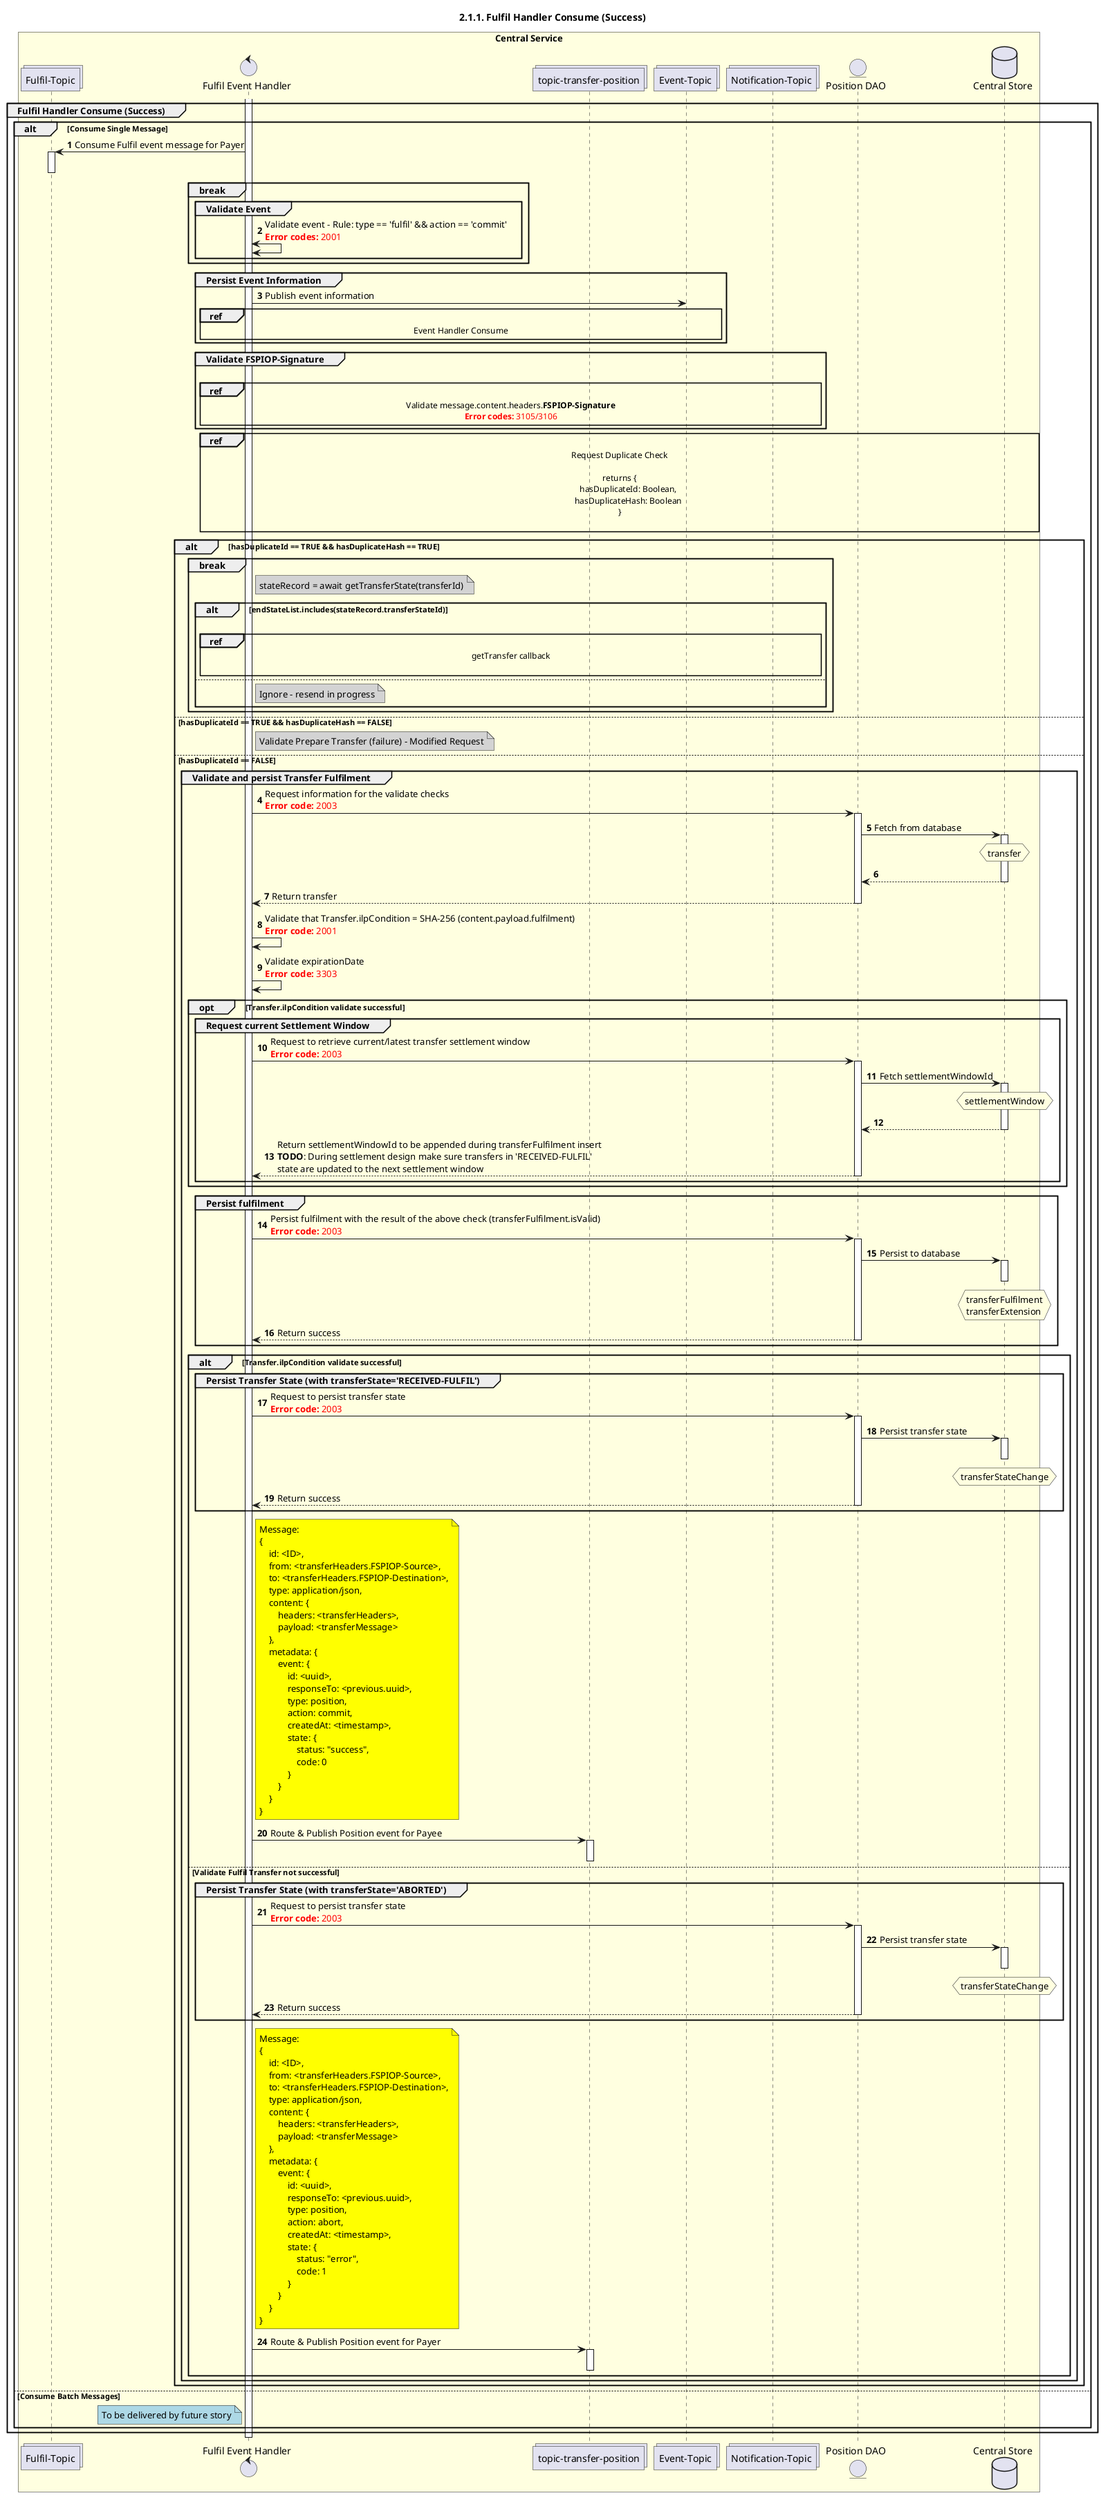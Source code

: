 /'*****
 License
 --------------
 Copyright © 2017 Bill & Melinda Gates Foundation
 The Mojaloop files are made available by the Bill & Melinda Gates Foundation under the Apache License, Version 2.0 (the "License") and you may not use these files except in compliance with the License. You may obtain a copy of the License at
 http://www.apache.org/licenses/LICENSE-2.0
 Unless required by applicable law or agreed to in writing, the Mojaloop files are distributed on an "AS IS" BASIS, WITHOUT WARRANTIES OR CONDITIONS OF ANY KIND, either express or implied. See the License for the specific language governing permissions and limitations under the License.
 Contributors
 --------------
 This is the official list of the Mojaloop project contributors for this file.
 Names of the original copyright holders (individuals or organizations)
 should be listed with a '*' in the first column. People who have
 contributed from an organization can be listed under the organization
 that actually holds the copyright for their contributions (see the
 Gates Foundation organization for an example). Those individuals should have
 their names indented and be marked with a '-'. Email address can be added
 optionally within square brackets <email>.
 * Gates Foundation
 - Name Surname <name.surname@gatesfoundation.com>

 * Rajiv Mothilal <rajiv.mothilal@modusbox.com>
 * Georgi Georgiev <georgi.georgiev@modusbox.com>
 --------------
 ******'/

@startuml
' declate title
title 2.1.1. Fulfil Handler Consume (Success)
autonumber
' Actor Keys:
'   boundary - APIs/Interfaces, etc
'   collections - Kafka Topics
'   control - Kafka Consumers
'   entity - Database Access Objects
'   database - Database Persistance Store
' declare actors
collections "Fulfil-Topic" as TOPIC_FULFIL
control "Fulfil Event Handler" as FULF_HANDLER
collections "Event-Topic" as TOPIC_EVENT
collections "topic-transfer-position" as TOPIC_TRANSFER_POSITION
collections "Notification-Topic" as TOPIC_NOTIFICATIONS
'entity "Transfer Duplicate Facade" as DUP_FACADE
entity "Position DAO" as POS_DAO
database "Central Store" as DB
box "Central Service" #LightYellow
    participant TOPIC_FULFIL
    participant FULF_HANDLER
    participant TOPIC_TRANSFER_POSITION
    participant TOPIC_EVENT
    participant TOPIC_NOTIFICATIONS
    participant POS_DAO
    participant DB
end box
' start flow
activate FULF_HANDLER
group Fulfil Handler Consume (Success)
    alt Consume Single Message
        TOPIC_FULFIL <- FULF_HANDLER: Consume Fulfil event message for Payer
        activate TOPIC_FULFIL
        deactivate TOPIC_FULFIL
        break
            group Validate Event
                FULF_HANDLER <-> FULF_HANDLER: Validate event - Rule: type == 'fulfil' && action == 'commit'\n<color #FF0000><b>Error codes:</b> 2001</color>
            end
        end
        group Persist Event Information
            FULF_HANDLER -> TOPIC_EVENT: Publish event information
            ref over FULF_HANDLER, TOPIC_EVENT:  Event Handler Consume
        end
        group Validate FSPIOP-Signature
            |||
            ref over FULF_HANDLER, TOPIC_NOTIFICATIONS: Validate message.content.headers.**FSPIOP-Signature**\n<color #FF0000><b>Error codes:</b> 3105/3106</color>
        end
        ref over FULF_HANDLER, DB:  Request Duplicate Check\n\nreturns {\n\thasDuplicateId: Boolean,\n\thasDuplicateHash: Boolean\n}\n

        alt hasDuplicateId == TRUE && hasDuplicateHash == TRUE
            break
                note right of FULF_HANDLER #lightgrey
                    stateRecord = await getTransferState(transferId)
                end note
                alt endStateList.includes(stateRecord.transferStateId)
                    |||
                    ref over FULF_HANDLER, TOPIC_NOTIFICATIONS: getTransfer callback\n
                else
                    note right of FULF_HANDLER #lightgrey
                        Ignore - resend in progress
                    end note
                end
            end
        else hasDuplicateId == TRUE && hasDuplicateHash == FALSE
            note right of FULF_HANDLER #lightgrey
                Validate Prepare Transfer (failure) - Modified Request
            end note
        else hasDuplicateId == FALSE
            group Validate and persist Transfer Fulfilment
                FULF_HANDLER -> POS_DAO: Request information for the validate checks\n<color #FF0000><b>Error code:</b> 2003</color>
                activate POS_DAO
                POS_DAO -> DB: Fetch from database
                activate DB
                hnote over DB #lightyellow
                    transfer
                end note
                DB --> POS_DAO
                deactivate DB
                FULF_HANDLER <-- POS_DAO: Return transfer
                deactivate POS_DAO
                FULF_HANDLER ->FULF_HANDLER: Validate that Transfer.ilpCondition = SHA-256 (content.payload.fulfilment)\n<color #FF0000><b>Error code:</b> 2001</color>
                FULF_HANDLER -> FULF_HANDLER: Validate expirationDate\n<color #FF0000><b>Error code:</b> 3303</color>

                opt Transfer.ilpCondition validate successful
                    group Request current Settlement Window
                        FULF_HANDLER -> POS_DAO: Request to retrieve current/latest transfer settlement window\n<color #FF0000><b>Error code:</b> 2003</color>
                        activate POS_DAO
                        POS_DAO -> DB: Fetch settlementWindowId
                        activate DB
                        hnote over DB #lightyellow
                            settlementWindow
                        end note
                        DB --> POS_DAO
                        deactivate DB
                        FULF_HANDLER <-- POS_DAO: Return settlementWindowId to be appended during transferFulfilment insert\n**TODO**: During settlement design make sure transfers in 'RECEIVED-FULFIL'\nstate are updated to the next settlement window
                        deactivate POS_DAO
                    end
                end

                group Persist fulfilment
                    FULF_HANDLER -> POS_DAO: Persist fulfilment with the result of the above check (transferFulfilment.isValid)\n<color #FF0000><b>Error code:</b> 2003</color>
                    activate POS_DAO
                    POS_DAO -> DB: Persist to database
                    activate DB
                    deactivate DB
                    hnote over DB #lightyellow
                        transferFulfilment
                        transferExtension
                    end note
                    FULF_HANDLER <-- POS_DAO: Return success
                    deactivate POS_DAO
                end

                alt Transfer.ilpCondition validate successful
                    group Persist Transfer State (with transferState='RECEIVED-FULFIL')
                        FULF_HANDLER -> POS_DAO: Request to persist transfer state\n<color #FF0000><b>Error code:</b> 2003</color>
                        activate POS_DAO
                        POS_DAO -> DB: Persist transfer state
                        activate DB
                        hnote over DB #lightyellow
                            transferStateChange
                        end note
                        deactivate DB
                        POS_DAO --> FULF_HANDLER: Return success
                        deactivate POS_DAO
                    end

                    note right of FULF_HANDLER #yellow
                        Message:
                        {
                            id: <ID>,
                            from: <transferHeaders.FSPIOP-Source>,
                            to: <transferHeaders.FSPIOP-Destination>,
                            type: application/json,
                            content: {
                                headers: <transferHeaders>,
                                payload: <transferMessage>
                            },
                            metadata: {
                                event: {
                                    id: <uuid>,
                                    responseTo: <previous.uuid>,
                                    type: position,
                                    action: commit,
                                    createdAt: <timestamp>,
                                    state: {
                                        status: "success",
                                        code: 0
                                    }
                                }
                            }
                        }
                    end note
                    FULF_HANDLER -> TOPIC_TRANSFER_POSITION: Route & Publish Position event for Payee
                    activate TOPIC_TRANSFER_POSITION
                    deactivate TOPIC_TRANSFER_POSITION
                else Validate Fulfil Transfer not successful
                    group Persist Transfer State (with transferState='ABORTED')
                        FULF_HANDLER -> POS_DAO: Request to persist transfer state\n<color #FF0000><b>Error code:</b> 2003</color>
                        activate POS_DAO
                        POS_DAO -> DB: Persist transfer state
                        activate DB
                        hnote over DB #lightyellow
                            transferStateChange
                        end note
                        deactivate DB
                        POS_DAO --> FULF_HANDLER: Return success
                        deactivate POS_DAO
                    end

                    note right of FULF_HANDLER #yellow
                        Message:
                        {
                            id: <ID>,
                            from: <transferHeaders.FSPIOP-Source>,
                            to: <transferHeaders.FSPIOP-Destination>,
                            type: application/json,
                            content: {
                                headers: <transferHeaders>,
                                payload: <transferMessage>
                            },
                            metadata: {
                                event: {
                                    id: <uuid>,
                                    responseTo: <previous.uuid>,
                                    type: position,
                                    action: abort,
                                    createdAt: <timestamp>,
                                    state: {
                                        status: "error",
                                        code: 1
                                    }
                                }
                            }
                        }
                    end note
                    FULF_HANDLER -> TOPIC_TRANSFER_POSITION: Route & Publish Position event for Payer
                    activate TOPIC_TRANSFER_POSITION
                    deactivate TOPIC_TRANSFER_POSITION
                end
            end
        end
    else Consume Batch Messages
        note left of FULF_HANDLER #lightblue
            To be delivered by future story
        end note
    end
end
deactivate FULF_HANDLER
@enduml
